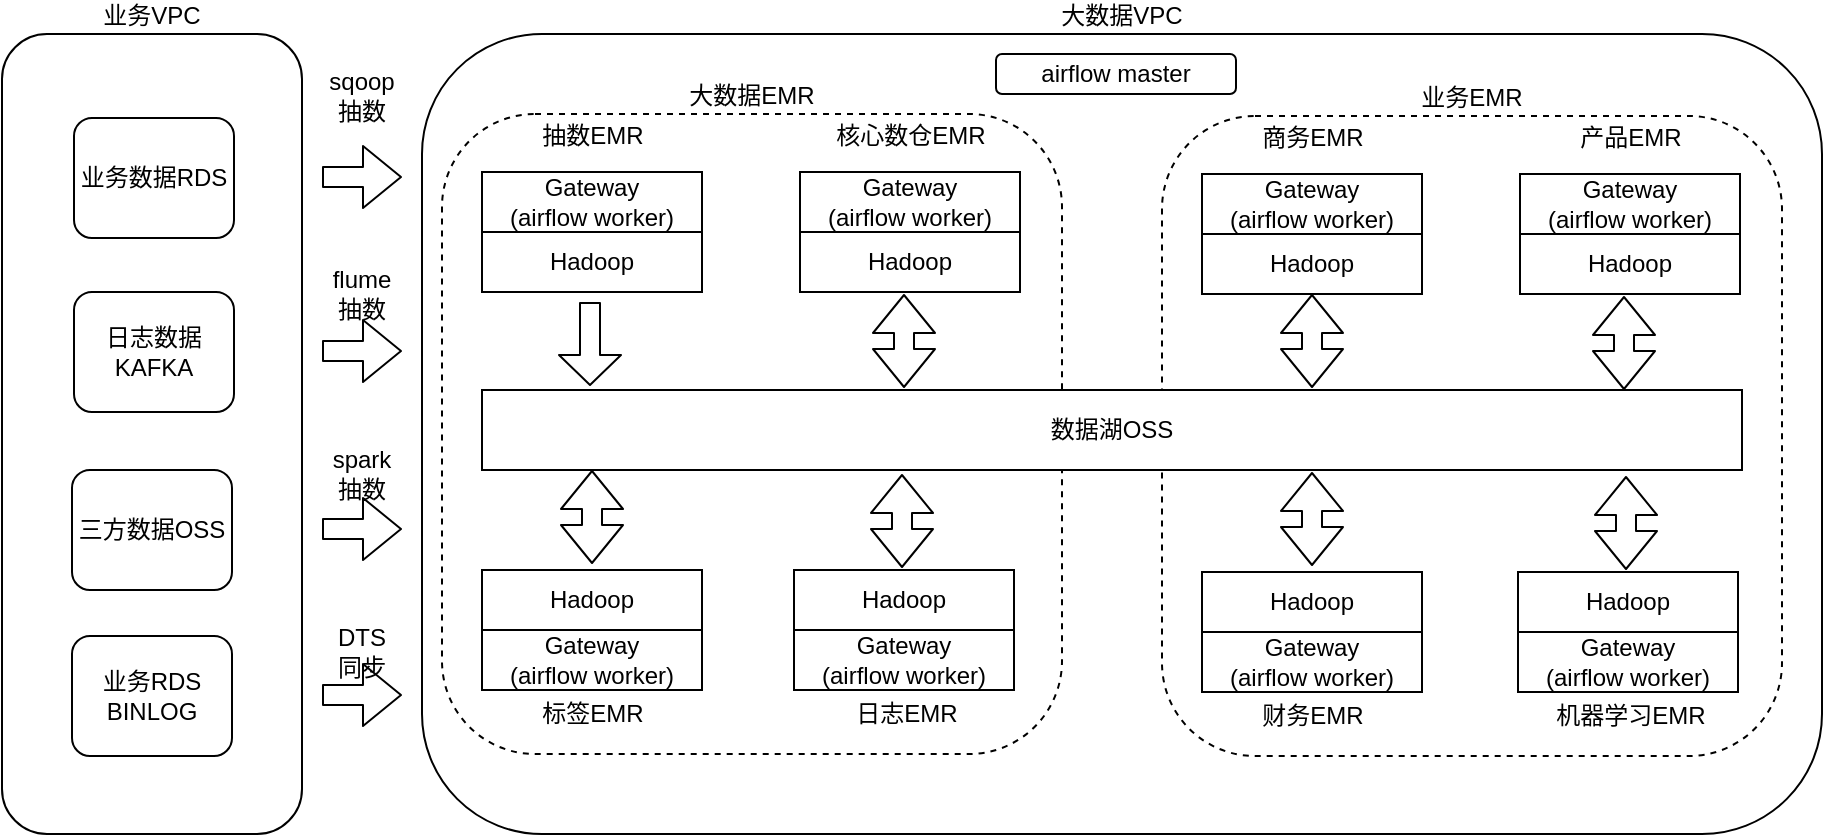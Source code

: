 <mxfile version="14.1.9" type="github">
  <diagram id="jwJnwgBdLn-p7Ej8F0kH" name="Page-1">
    <mxGraphModel dx="1773" dy="544" grid="1" gridSize="10" guides="1" tooltips="1" connect="1" arrows="1" fold="1" page="1" pageScale="1" pageWidth="827" pageHeight="1169" math="0" shadow="0">
      <root>
        <mxCell id="0" />
        <mxCell id="1" parent="0" />
        <mxCell id="SI8rQck0WAs0Pnb3pVIm-9" value="业务VPC" style="rounded=1;whiteSpace=wrap;html=1;labelPosition=center;verticalLabelPosition=top;align=center;verticalAlign=bottom;" parent="1" vertex="1">
          <mxGeometry x="-130" y="70" width="150" height="400" as="geometry" />
        </mxCell>
        <mxCell id="SI8rQck0WAs0Pnb3pVIm-8" value="大数据VPC" style="rounded=1;whiteSpace=wrap;html=1;labelPosition=center;verticalLabelPosition=top;align=center;verticalAlign=bottom;" parent="1" vertex="1">
          <mxGeometry x="80" y="70" width="700" height="400" as="geometry" />
        </mxCell>
        <mxCell id="lM-Ca0Ui1ZtqQbaLC1SC-33" value="业务EMR" style="rounded=1;whiteSpace=wrap;html=1;dashed=1;labelPosition=center;verticalLabelPosition=top;align=center;verticalAlign=bottom;" parent="1" vertex="1">
          <mxGeometry x="450" y="111" width="310" height="320" as="geometry" />
        </mxCell>
        <mxCell id="lM-Ca0Ui1ZtqQbaLC1SC-35" value="" style="group" parent="1" vertex="1" connectable="0">
          <mxGeometry x="470" y="112" width="110" height="88" as="geometry" />
        </mxCell>
        <mxCell id="lM-Ca0Ui1ZtqQbaLC1SC-36" value="Gateway&lt;br&gt;(airflow worker)" style="rounded=0;whiteSpace=wrap;html=1;" parent="lM-Ca0Ui1ZtqQbaLC1SC-35" vertex="1">
          <mxGeometry y="28" width="110" height="30" as="geometry" />
        </mxCell>
        <mxCell id="lM-Ca0Ui1ZtqQbaLC1SC-37" value="Hadoop" style="rounded=0;whiteSpace=wrap;html=1;" parent="lM-Ca0Ui1ZtqQbaLC1SC-35" vertex="1">
          <mxGeometry y="58" width="110" height="30" as="geometry" />
        </mxCell>
        <mxCell id="lM-Ca0Ui1ZtqQbaLC1SC-38" value="商务EMR" style="text;html=1;strokeColor=none;fillColor=none;align=center;verticalAlign=middle;whiteSpace=wrap;rounded=0;" parent="lM-Ca0Ui1ZtqQbaLC1SC-35" vertex="1">
          <mxGeometry x="27.5" width="55" height="20" as="geometry" />
        </mxCell>
        <mxCell id="lM-Ca0Ui1ZtqQbaLC1SC-39" value="" style="group" parent="1" vertex="1" connectable="0">
          <mxGeometry x="629" y="112" width="110" height="88" as="geometry" />
        </mxCell>
        <mxCell id="lM-Ca0Ui1ZtqQbaLC1SC-40" value="Gateway&lt;br&gt;(airflow worker)" style="rounded=0;whiteSpace=wrap;html=1;" parent="lM-Ca0Ui1ZtqQbaLC1SC-39" vertex="1">
          <mxGeometry y="28" width="110" height="30" as="geometry" />
        </mxCell>
        <mxCell id="lM-Ca0Ui1ZtqQbaLC1SC-41" value="Hadoop" style="rounded=0;whiteSpace=wrap;html=1;" parent="lM-Ca0Ui1ZtqQbaLC1SC-39" vertex="1">
          <mxGeometry y="58" width="110" height="30" as="geometry" />
        </mxCell>
        <mxCell id="lM-Ca0Ui1ZtqQbaLC1SC-42" value="产品EMR" style="text;html=1;strokeColor=none;fillColor=none;align=center;verticalAlign=middle;whiteSpace=wrap;rounded=0;" parent="lM-Ca0Ui1ZtqQbaLC1SC-39" vertex="1">
          <mxGeometry x="14" width="82.5" height="20" as="geometry" />
        </mxCell>
        <mxCell id="lM-Ca0Ui1ZtqQbaLC1SC-43" value="" style="shape=flexArrow;endArrow=classic;startArrow=classic;html=1;" parent="1" edge="1">
          <mxGeometry width="50" height="50" relative="1" as="geometry">
            <mxPoint x="681" y="248" as="sourcePoint" />
            <mxPoint x="681" y="201" as="targetPoint" />
          </mxGeometry>
        </mxCell>
        <mxCell id="lM-Ca0Ui1ZtqQbaLC1SC-44" value="" style="shape=flexArrow;endArrow=classic;startArrow=classic;html=1;" parent="1" edge="1">
          <mxGeometry width="50" height="50" relative="1" as="geometry">
            <mxPoint x="525" y="336" as="sourcePoint" />
            <mxPoint x="525" y="289" as="targetPoint" />
          </mxGeometry>
        </mxCell>
        <mxCell id="lM-Ca0Ui1ZtqQbaLC1SC-45" value="" style="group" parent="1" vertex="1" connectable="0">
          <mxGeometry x="470" y="339" width="110" height="82" as="geometry" />
        </mxCell>
        <mxCell id="lM-Ca0Ui1ZtqQbaLC1SC-46" value="Gateway&lt;br&gt;(airflow worker)" style="rounded=0;whiteSpace=wrap;html=1;" parent="lM-Ca0Ui1ZtqQbaLC1SC-45" vertex="1">
          <mxGeometry y="30" width="110" height="30" as="geometry" />
        </mxCell>
        <mxCell id="lM-Ca0Ui1ZtqQbaLC1SC-47" value="Hadoop" style="rounded=0;whiteSpace=wrap;html=1;" parent="lM-Ca0Ui1ZtqQbaLC1SC-45" vertex="1">
          <mxGeometry width="110" height="30" as="geometry" />
        </mxCell>
        <mxCell id="lM-Ca0Ui1ZtqQbaLC1SC-48" value="财务EMR" style="text;html=1;strokeColor=none;fillColor=none;align=center;verticalAlign=middle;whiteSpace=wrap;rounded=0;" parent="lM-Ca0Ui1ZtqQbaLC1SC-45" vertex="1">
          <mxGeometry x="27.5" y="62" width="55" height="20" as="geometry" />
        </mxCell>
        <mxCell id="lM-Ca0Ui1ZtqQbaLC1SC-49" value="" style="group" parent="1" vertex="1" connectable="0">
          <mxGeometry x="628" y="339" width="110" height="82" as="geometry" />
        </mxCell>
        <mxCell id="lM-Ca0Ui1ZtqQbaLC1SC-50" value="Gateway&lt;br&gt;(airflow worker)" style="rounded=0;whiteSpace=wrap;html=1;" parent="lM-Ca0Ui1ZtqQbaLC1SC-49" vertex="1">
          <mxGeometry y="30" width="110" height="30" as="geometry" />
        </mxCell>
        <mxCell id="lM-Ca0Ui1ZtqQbaLC1SC-51" value="Hadoop" style="rounded=0;whiteSpace=wrap;html=1;" parent="lM-Ca0Ui1ZtqQbaLC1SC-49" vertex="1">
          <mxGeometry width="110" height="30" as="geometry" />
        </mxCell>
        <mxCell id="lM-Ca0Ui1ZtqQbaLC1SC-52" value="机器学习EMR" style="text;html=1;strokeColor=none;fillColor=none;align=center;verticalAlign=middle;whiteSpace=wrap;rounded=0;" parent="lM-Ca0Ui1ZtqQbaLC1SC-49" vertex="1">
          <mxGeometry x="15" y="62" width="82.5" height="20" as="geometry" />
        </mxCell>
        <mxCell id="lM-Ca0Ui1ZtqQbaLC1SC-53" value="" style="shape=flexArrow;endArrow=classic;startArrow=classic;html=1;" parent="1" edge="1">
          <mxGeometry width="50" height="50" relative="1" as="geometry">
            <mxPoint x="682" y="338" as="sourcePoint" />
            <mxPoint x="682" y="291" as="targetPoint" />
          </mxGeometry>
        </mxCell>
        <mxCell id="lM-Ca0Ui1ZtqQbaLC1SC-2" value="大数据EMR" style="rounded=1;whiteSpace=wrap;html=1;dashed=1;labelPosition=center;verticalLabelPosition=top;align=center;verticalAlign=bottom;" parent="1" vertex="1">
          <mxGeometry x="90" y="110" width="310" height="320" as="geometry" />
        </mxCell>
        <mxCell id="lM-Ca0Ui1ZtqQbaLC1SC-1" value="数据湖OSS" style="rounded=0;whiteSpace=wrap;html=1;" parent="1" vertex="1">
          <mxGeometry x="110" y="248" width="630" height="40" as="geometry" />
        </mxCell>
        <mxCell id="lM-Ca0Ui1ZtqQbaLC1SC-9" value="" style="shape=flexArrow;endArrow=classic;html=1;width=10;endSize=4.67;" parent="1" edge="1">
          <mxGeometry width="50" height="50" relative="1" as="geometry">
            <mxPoint x="164" y="204" as="sourcePoint" />
            <mxPoint x="164" y="246" as="targetPoint" />
          </mxGeometry>
        </mxCell>
        <mxCell id="lM-Ca0Ui1ZtqQbaLC1SC-12" value="" style="group" parent="1" vertex="1" connectable="0">
          <mxGeometry x="110" y="111" width="110" height="88" as="geometry" />
        </mxCell>
        <mxCell id="lM-Ca0Ui1ZtqQbaLC1SC-4" value="Gateway&lt;br&gt;(airflow worker)" style="rounded=0;whiteSpace=wrap;html=1;" parent="lM-Ca0Ui1ZtqQbaLC1SC-12" vertex="1">
          <mxGeometry y="28" width="110" height="30" as="geometry" />
        </mxCell>
        <mxCell id="lM-Ca0Ui1ZtqQbaLC1SC-5" value="Hadoop" style="rounded=0;whiteSpace=wrap;html=1;" parent="lM-Ca0Ui1ZtqQbaLC1SC-12" vertex="1">
          <mxGeometry y="58" width="110" height="30" as="geometry" />
        </mxCell>
        <mxCell id="lM-Ca0Ui1ZtqQbaLC1SC-6" value="抽数EMR" style="text;html=1;strokeColor=none;fillColor=none;align=center;verticalAlign=middle;whiteSpace=wrap;rounded=0;" parent="lM-Ca0Ui1ZtqQbaLC1SC-12" vertex="1">
          <mxGeometry x="27.5" width="55" height="20" as="geometry" />
        </mxCell>
        <mxCell id="lM-Ca0Ui1ZtqQbaLC1SC-13" value="" style="group" parent="1" vertex="1" connectable="0">
          <mxGeometry x="269" y="111" width="110" height="88" as="geometry" />
        </mxCell>
        <mxCell id="lM-Ca0Ui1ZtqQbaLC1SC-14" value="Gateway&lt;br&gt;(airflow worker)" style="rounded=0;whiteSpace=wrap;html=1;" parent="lM-Ca0Ui1ZtqQbaLC1SC-13" vertex="1">
          <mxGeometry y="28" width="110" height="30" as="geometry" />
        </mxCell>
        <mxCell id="lM-Ca0Ui1ZtqQbaLC1SC-15" value="Hadoop" style="rounded=0;whiteSpace=wrap;html=1;" parent="lM-Ca0Ui1ZtqQbaLC1SC-13" vertex="1">
          <mxGeometry y="58" width="110" height="30" as="geometry" />
        </mxCell>
        <mxCell id="lM-Ca0Ui1ZtqQbaLC1SC-16" value="核心数仓EMR" style="text;html=1;strokeColor=none;fillColor=none;align=center;verticalAlign=middle;whiteSpace=wrap;rounded=0;" parent="lM-Ca0Ui1ZtqQbaLC1SC-13" vertex="1">
          <mxGeometry x="14" width="82.5" height="20" as="geometry" />
        </mxCell>
        <mxCell id="lM-Ca0Ui1ZtqQbaLC1SC-17" value="" style="shape=flexArrow;endArrow=classic;startArrow=classic;html=1;" parent="1" edge="1">
          <mxGeometry width="50" height="50" relative="1" as="geometry">
            <mxPoint x="321" y="247" as="sourcePoint" />
            <mxPoint x="321" y="200" as="targetPoint" />
          </mxGeometry>
        </mxCell>
        <mxCell id="lM-Ca0Ui1ZtqQbaLC1SC-22" value="" style="shape=flexArrow;endArrow=classic;startArrow=classic;html=1;" parent="1" edge="1">
          <mxGeometry width="50" height="50" relative="1" as="geometry">
            <mxPoint x="165" y="335" as="sourcePoint" />
            <mxPoint x="165" y="288" as="targetPoint" />
          </mxGeometry>
        </mxCell>
        <mxCell id="lM-Ca0Ui1ZtqQbaLC1SC-23" value="" style="group" parent="1" vertex="1" connectable="0">
          <mxGeometry x="110" y="338" width="110" height="82" as="geometry" />
        </mxCell>
        <mxCell id="lM-Ca0Ui1ZtqQbaLC1SC-19" value="Gateway&lt;br&gt;(airflow worker)" style="rounded=0;whiteSpace=wrap;html=1;" parent="lM-Ca0Ui1ZtqQbaLC1SC-23" vertex="1">
          <mxGeometry y="30" width="110" height="30" as="geometry" />
        </mxCell>
        <mxCell id="lM-Ca0Ui1ZtqQbaLC1SC-20" value="Hadoop" style="rounded=0;whiteSpace=wrap;html=1;" parent="lM-Ca0Ui1ZtqQbaLC1SC-23" vertex="1">
          <mxGeometry width="110" height="30" as="geometry" />
        </mxCell>
        <mxCell id="lM-Ca0Ui1ZtqQbaLC1SC-21" value="标签EMR" style="text;html=1;strokeColor=none;fillColor=none;align=center;verticalAlign=middle;whiteSpace=wrap;rounded=0;" parent="lM-Ca0Ui1ZtqQbaLC1SC-23" vertex="1">
          <mxGeometry x="27.5" y="62" width="55" height="20" as="geometry" />
        </mxCell>
        <mxCell id="lM-Ca0Ui1ZtqQbaLC1SC-24" value="" style="group" parent="1" vertex="1" connectable="0">
          <mxGeometry x="266" y="338" width="110" height="82" as="geometry" />
        </mxCell>
        <mxCell id="lM-Ca0Ui1ZtqQbaLC1SC-25" value="Gateway&lt;br&gt;(airflow worker)" style="rounded=0;whiteSpace=wrap;html=1;" parent="lM-Ca0Ui1ZtqQbaLC1SC-24" vertex="1">
          <mxGeometry y="30" width="110" height="30" as="geometry" />
        </mxCell>
        <mxCell id="lM-Ca0Ui1ZtqQbaLC1SC-26" value="Hadoop" style="rounded=0;whiteSpace=wrap;html=1;" parent="lM-Ca0Ui1ZtqQbaLC1SC-24" vertex="1">
          <mxGeometry width="110" height="30" as="geometry" />
        </mxCell>
        <mxCell id="lM-Ca0Ui1ZtqQbaLC1SC-27" value="日志EMR" style="text;html=1;strokeColor=none;fillColor=none;align=center;verticalAlign=middle;whiteSpace=wrap;rounded=0;" parent="lM-Ca0Ui1ZtqQbaLC1SC-24" vertex="1">
          <mxGeometry x="15" y="62" width="82.5" height="20" as="geometry" />
        </mxCell>
        <mxCell id="lM-Ca0Ui1ZtqQbaLC1SC-32" value="" style="shape=flexArrow;endArrow=classic;startArrow=classic;html=1;" parent="1" edge="1">
          <mxGeometry width="50" height="50" relative="1" as="geometry">
            <mxPoint x="320" y="337" as="sourcePoint" />
            <mxPoint x="320" y="290" as="targetPoint" />
          </mxGeometry>
        </mxCell>
        <mxCell id="SI8rQck0WAs0Pnb3pVIm-1" value="业务数据RDS" style="rounded=1;whiteSpace=wrap;html=1;" parent="1" vertex="1">
          <mxGeometry x="-94" y="112" width="80" height="60" as="geometry" />
        </mxCell>
        <mxCell id="SI8rQck0WAs0Pnb3pVIm-2" value="三方数据OSS" style="rounded=1;whiteSpace=wrap;html=1;" parent="1" vertex="1">
          <mxGeometry x="-95" y="288" width="80" height="60" as="geometry" />
        </mxCell>
        <mxCell id="SI8rQck0WAs0Pnb3pVIm-3" value="" style="shape=flexArrow;endArrow=classic;html=1;" parent="1" edge="1">
          <mxGeometry width="50" height="50" relative="1" as="geometry">
            <mxPoint x="30" y="228.5" as="sourcePoint" />
            <mxPoint x="70" y="228.5" as="targetPoint" />
          </mxGeometry>
        </mxCell>
        <mxCell id="SI8rQck0WAs0Pnb3pVIm-4" value="" style="shape=flexArrow;endArrow=classic;html=1;" parent="1" edge="1">
          <mxGeometry width="50" height="50" relative="1" as="geometry">
            <mxPoint x="30" y="141.5" as="sourcePoint" />
            <mxPoint x="70" y="141.5" as="targetPoint" />
          </mxGeometry>
        </mxCell>
        <mxCell id="SI8rQck0WAs0Pnb3pVIm-5" value="sqoop抽数" style="text;html=1;strokeColor=none;fillColor=none;align=center;verticalAlign=middle;whiteSpace=wrap;rounded=0;" parent="1" vertex="1">
          <mxGeometry x="30" y="91" width="40" height="20" as="geometry" />
        </mxCell>
        <mxCell id="SI8rQck0WAs0Pnb3pVIm-7" value="flume抽数" style="text;html=1;strokeColor=none;fillColor=none;align=center;verticalAlign=middle;whiteSpace=wrap;rounded=0;" parent="1" vertex="1">
          <mxGeometry x="30" y="190" width="40" height="20" as="geometry" />
        </mxCell>
        <mxCell id="SI8rQck0WAs0Pnb3pVIm-10" value="日志数据KAFKA" style="rounded=1;whiteSpace=wrap;html=1;" parent="1" vertex="1">
          <mxGeometry x="-94" y="199" width="80" height="60" as="geometry" />
        </mxCell>
        <mxCell id="SI8rQck0WAs0Pnb3pVIm-11" value="业务RDS BINLOG" style="rounded=1;whiteSpace=wrap;html=1;" parent="1" vertex="1">
          <mxGeometry x="-95" y="371" width="80" height="60" as="geometry" />
        </mxCell>
        <mxCell id="Y6rCLylAu7tvwqLtBPnJ-1" value="" style="shape=flexArrow;endArrow=classic;startArrow=classic;html=1;" parent="1" edge="1">
          <mxGeometry width="50" height="50" relative="1" as="geometry">
            <mxPoint x="525" y="247" as="sourcePoint" />
            <mxPoint x="525" y="200" as="targetPoint" />
          </mxGeometry>
        </mxCell>
        <mxCell id="Bmbr7X59xY-x1UzUpdiO-1" value="" style="shape=flexArrow;endArrow=classic;html=1;" edge="1" parent="1">
          <mxGeometry width="50" height="50" relative="1" as="geometry">
            <mxPoint x="30" y="317.5" as="sourcePoint" />
            <mxPoint x="70" y="317.5" as="targetPoint" />
          </mxGeometry>
        </mxCell>
        <mxCell id="Bmbr7X59xY-x1UzUpdiO-2" value="spark抽数" style="text;html=1;strokeColor=none;fillColor=none;align=center;verticalAlign=middle;whiteSpace=wrap;rounded=0;" vertex="1" parent="1">
          <mxGeometry x="30" y="280" width="40" height="20" as="geometry" />
        </mxCell>
        <mxCell id="Bmbr7X59xY-x1UzUpdiO-3" value="" style="shape=flexArrow;endArrow=classic;html=1;" edge="1" parent="1">
          <mxGeometry width="50" height="50" relative="1" as="geometry">
            <mxPoint x="30" y="400.5" as="sourcePoint" />
            <mxPoint x="70" y="400.5" as="targetPoint" />
          </mxGeometry>
        </mxCell>
        <mxCell id="Bmbr7X59xY-x1UzUpdiO-4" value="DTS&lt;br&gt;同步" style="text;html=1;strokeColor=none;fillColor=none;align=center;verticalAlign=middle;whiteSpace=wrap;rounded=0;" vertex="1" parent="1">
          <mxGeometry x="30" y="369" width="40" height="20" as="geometry" />
        </mxCell>
        <mxCell id="Bmbr7X59xY-x1UzUpdiO-5" value="airflow master" style="rounded=1;whiteSpace=wrap;html=1;" vertex="1" parent="1">
          <mxGeometry x="367" y="80" width="120" height="20" as="geometry" />
        </mxCell>
      </root>
    </mxGraphModel>
  </diagram>
</mxfile>
